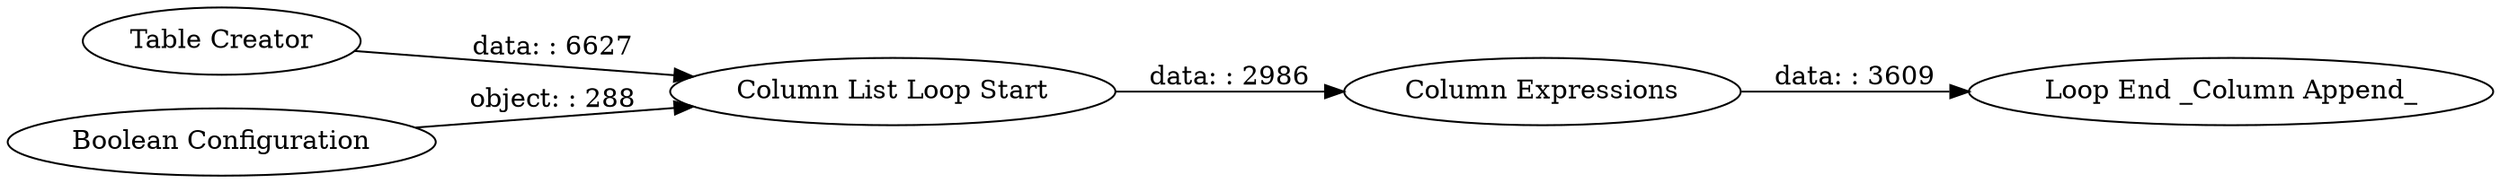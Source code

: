 digraph {
	"-4371637839691097540_155" [label="Column Expressions"]
	"-4371637839691097540_154" [label="Column List Loop Start"]
	"-4371637839691097540_156" [label="Loop End _Column Append_"]
	"-4371637839691097540_153" [label="Table Creator"]
	"-4371637839691097540_157" [label="Boolean Configuration"]
	"-4371637839691097540_154" -> "-4371637839691097540_155" [label="data: : 2986"]
	"-4371637839691097540_155" -> "-4371637839691097540_156" [label="data: : 3609"]
	"-4371637839691097540_157" -> "-4371637839691097540_154" [label="object: : 288"]
	"-4371637839691097540_153" -> "-4371637839691097540_154" [label="data: : 6627"]
	rankdir=LR
}
